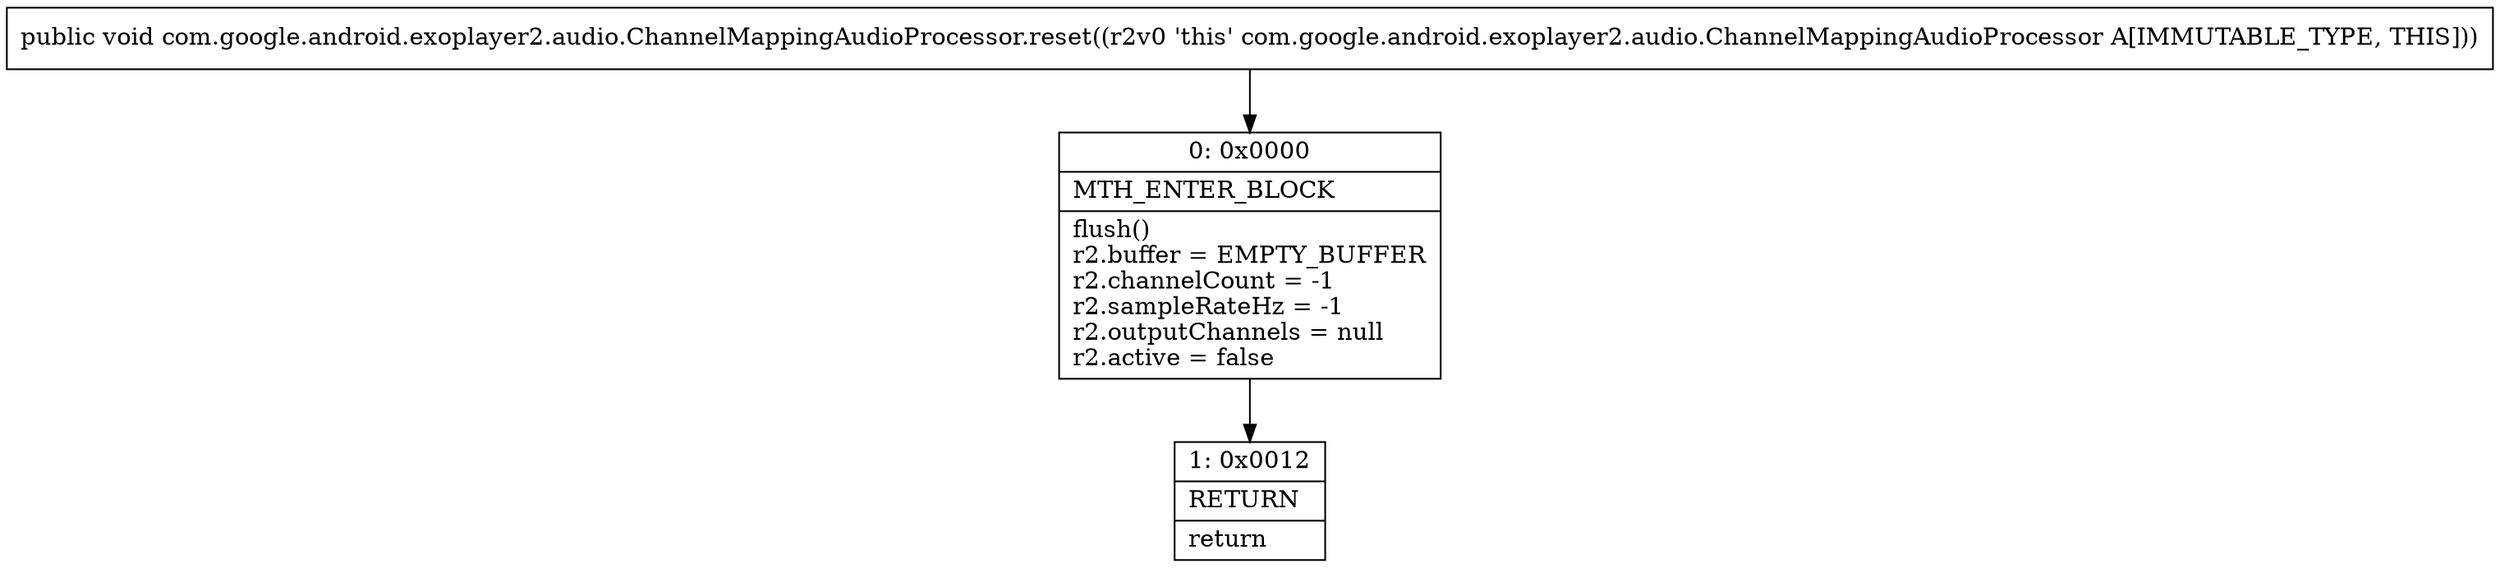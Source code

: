 digraph "CFG forcom.google.android.exoplayer2.audio.ChannelMappingAudioProcessor.reset()V" {
Node_0 [shape=record,label="{0\:\ 0x0000|MTH_ENTER_BLOCK\l|flush()\lr2.buffer = EMPTY_BUFFER\lr2.channelCount = \-1\lr2.sampleRateHz = \-1\lr2.outputChannels = null\lr2.active = false\l}"];
Node_1 [shape=record,label="{1\:\ 0x0012|RETURN\l|return\l}"];
MethodNode[shape=record,label="{public void com.google.android.exoplayer2.audio.ChannelMappingAudioProcessor.reset((r2v0 'this' com.google.android.exoplayer2.audio.ChannelMappingAudioProcessor A[IMMUTABLE_TYPE, THIS])) }"];
MethodNode -> Node_0;
Node_0 -> Node_1;
}

